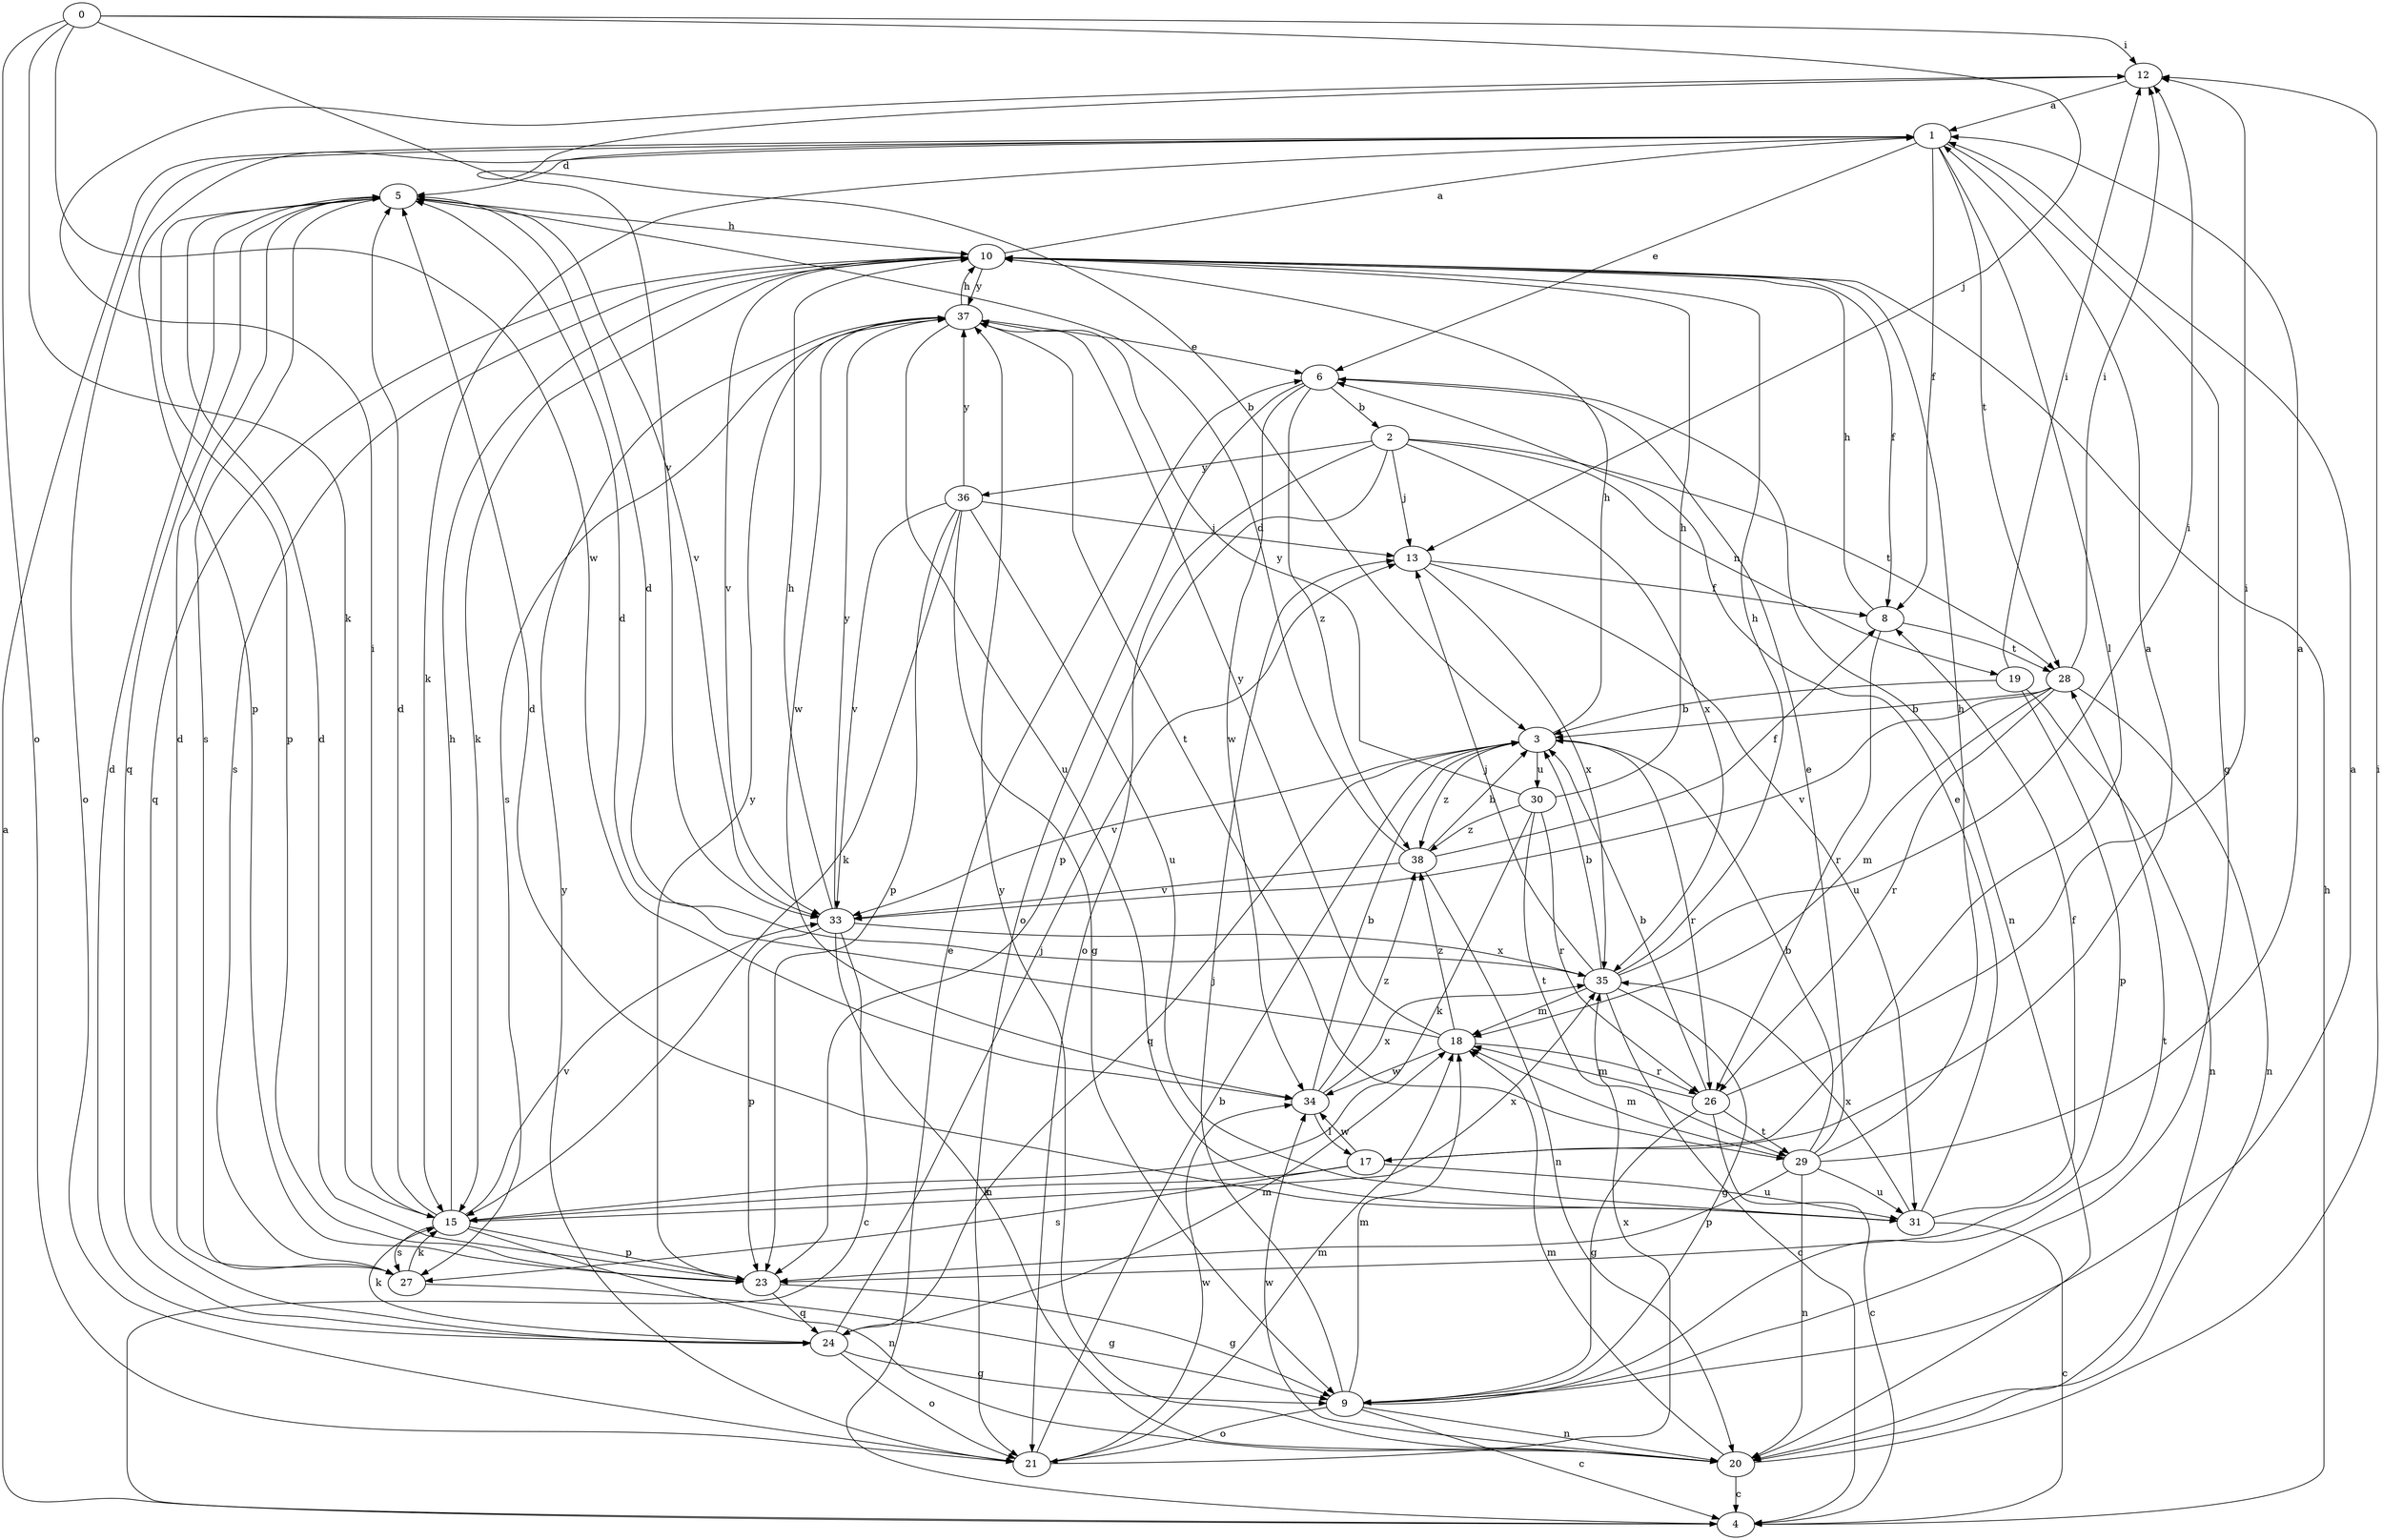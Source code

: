 strict digraph  {
0;
1;
2;
3;
4;
5;
6;
8;
9;
10;
12;
13;
15;
17;
18;
19;
20;
21;
23;
24;
26;
27;
28;
29;
30;
31;
33;
34;
35;
36;
37;
38;
0 -> 12  [label=i];
0 -> 13  [label=j];
0 -> 15  [label=k];
0 -> 21  [label=o];
0 -> 33  [label=v];
0 -> 34  [label=w];
1 -> 5  [label=d];
1 -> 6  [label=e];
1 -> 8  [label=f];
1 -> 9  [label=g];
1 -> 15  [label=k];
1 -> 17  [label=l];
1 -> 21  [label=o];
1 -> 23  [label=p];
1 -> 28  [label=t];
2 -> 13  [label=j];
2 -> 19  [label=n];
2 -> 21  [label=o];
2 -> 23  [label=p];
2 -> 28  [label=t];
2 -> 35  [label=x];
2 -> 36  [label=y];
3 -> 10  [label=h];
3 -> 24  [label=q];
3 -> 26  [label=r];
3 -> 30  [label=u];
3 -> 33  [label=v];
3 -> 38  [label=z];
4 -> 1  [label=a];
4 -> 6  [label=e];
4 -> 10  [label=h];
5 -> 10  [label=h];
5 -> 23  [label=p];
5 -> 24  [label=q];
5 -> 27  [label=s];
5 -> 33  [label=v];
6 -> 2  [label=b];
6 -> 20  [label=n];
6 -> 21  [label=o];
6 -> 34  [label=w];
6 -> 38  [label=z];
8 -> 10  [label=h];
8 -> 26  [label=r];
8 -> 28  [label=t];
9 -> 1  [label=a];
9 -> 4  [label=c];
9 -> 13  [label=j];
9 -> 18  [label=m];
9 -> 20  [label=n];
9 -> 21  [label=o];
9 -> 28  [label=t];
10 -> 1  [label=a];
10 -> 8  [label=f];
10 -> 15  [label=k];
10 -> 24  [label=q];
10 -> 27  [label=s];
10 -> 33  [label=v];
10 -> 37  [label=y];
12 -> 1  [label=a];
12 -> 3  [label=b];
13 -> 8  [label=f];
13 -> 31  [label=u];
13 -> 35  [label=x];
15 -> 5  [label=d];
15 -> 10  [label=h];
15 -> 12  [label=i];
15 -> 20  [label=n];
15 -> 23  [label=p];
15 -> 27  [label=s];
15 -> 33  [label=v];
15 -> 35  [label=x];
17 -> 1  [label=a];
17 -> 15  [label=k];
17 -> 27  [label=s];
17 -> 31  [label=u];
17 -> 34  [label=w];
18 -> 5  [label=d];
18 -> 26  [label=r];
18 -> 34  [label=w];
18 -> 37  [label=y];
18 -> 38  [label=z];
19 -> 3  [label=b];
19 -> 12  [label=i];
19 -> 20  [label=n];
19 -> 23  [label=p];
20 -> 4  [label=c];
20 -> 12  [label=i];
20 -> 18  [label=m];
20 -> 34  [label=w];
20 -> 37  [label=y];
21 -> 3  [label=b];
21 -> 18  [label=m];
21 -> 34  [label=w];
21 -> 35  [label=x];
21 -> 37  [label=y];
23 -> 5  [label=d];
23 -> 9  [label=g];
23 -> 24  [label=q];
23 -> 37  [label=y];
24 -> 5  [label=d];
24 -> 9  [label=g];
24 -> 13  [label=j];
24 -> 15  [label=k];
24 -> 18  [label=m];
24 -> 21  [label=o];
26 -> 3  [label=b];
26 -> 4  [label=c];
26 -> 9  [label=g];
26 -> 12  [label=i];
26 -> 18  [label=m];
26 -> 29  [label=t];
27 -> 5  [label=d];
27 -> 9  [label=g];
27 -> 15  [label=k];
28 -> 3  [label=b];
28 -> 12  [label=i];
28 -> 18  [label=m];
28 -> 20  [label=n];
28 -> 26  [label=r];
28 -> 33  [label=v];
29 -> 1  [label=a];
29 -> 3  [label=b];
29 -> 6  [label=e];
29 -> 10  [label=h];
29 -> 18  [label=m];
29 -> 20  [label=n];
29 -> 23  [label=p];
29 -> 31  [label=u];
30 -> 10  [label=h];
30 -> 15  [label=k];
30 -> 26  [label=r];
30 -> 29  [label=t];
30 -> 37  [label=y];
30 -> 38  [label=z];
31 -> 4  [label=c];
31 -> 5  [label=d];
31 -> 6  [label=e];
31 -> 8  [label=f];
31 -> 35  [label=x];
33 -> 4  [label=c];
33 -> 10  [label=h];
33 -> 20  [label=n];
33 -> 23  [label=p];
33 -> 35  [label=x];
33 -> 37  [label=y];
34 -> 3  [label=b];
34 -> 17  [label=l];
34 -> 35  [label=x];
34 -> 38  [label=z];
35 -> 3  [label=b];
35 -> 4  [label=c];
35 -> 5  [label=d];
35 -> 9  [label=g];
35 -> 10  [label=h];
35 -> 12  [label=i];
35 -> 13  [label=j];
35 -> 18  [label=m];
36 -> 9  [label=g];
36 -> 13  [label=j];
36 -> 15  [label=k];
36 -> 23  [label=p];
36 -> 31  [label=u];
36 -> 33  [label=v];
36 -> 37  [label=y];
37 -> 6  [label=e];
37 -> 10  [label=h];
37 -> 27  [label=s];
37 -> 29  [label=t];
37 -> 31  [label=u];
37 -> 34  [label=w];
38 -> 3  [label=b];
38 -> 5  [label=d];
38 -> 8  [label=f];
38 -> 20  [label=n];
38 -> 33  [label=v];
}
